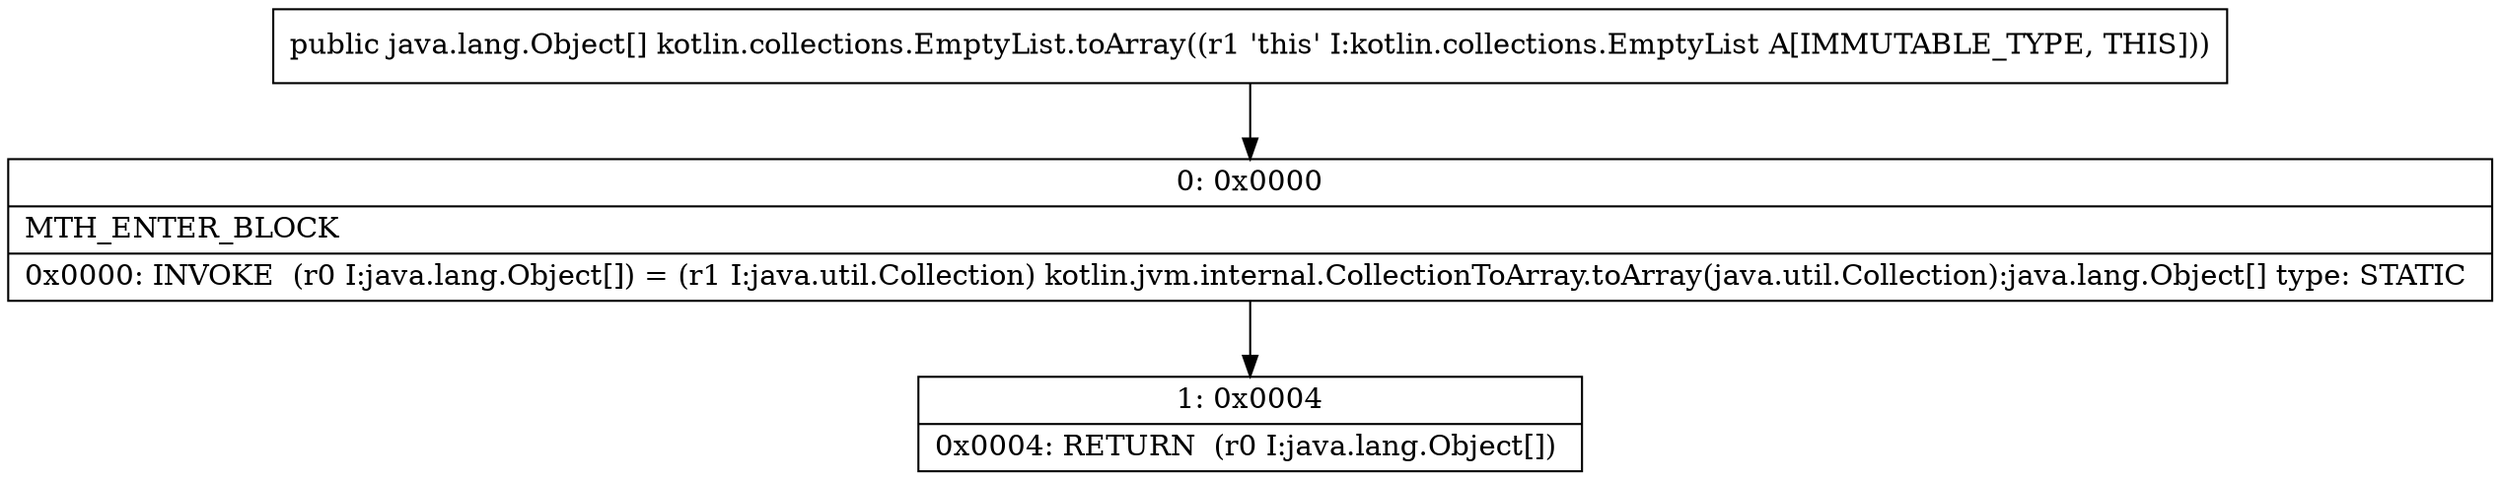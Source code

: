 digraph "CFG forkotlin.collections.EmptyList.toArray()[Ljava\/lang\/Object;" {
Node_0 [shape=record,label="{0\:\ 0x0000|MTH_ENTER_BLOCK\l|0x0000: INVOKE  (r0 I:java.lang.Object[]) = (r1 I:java.util.Collection) kotlin.jvm.internal.CollectionToArray.toArray(java.util.Collection):java.lang.Object[] type: STATIC \l}"];
Node_1 [shape=record,label="{1\:\ 0x0004|0x0004: RETURN  (r0 I:java.lang.Object[]) \l}"];
MethodNode[shape=record,label="{public java.lang.Object[] kotlin.collections.EmptyList.toArray((r1 'this' I:kotlin.collections.EmptyList A[IMMUTABLE_TYPE, THIS])) }"];
MethodNode -> Node_0;
Node_0 -> Node_1;
}

